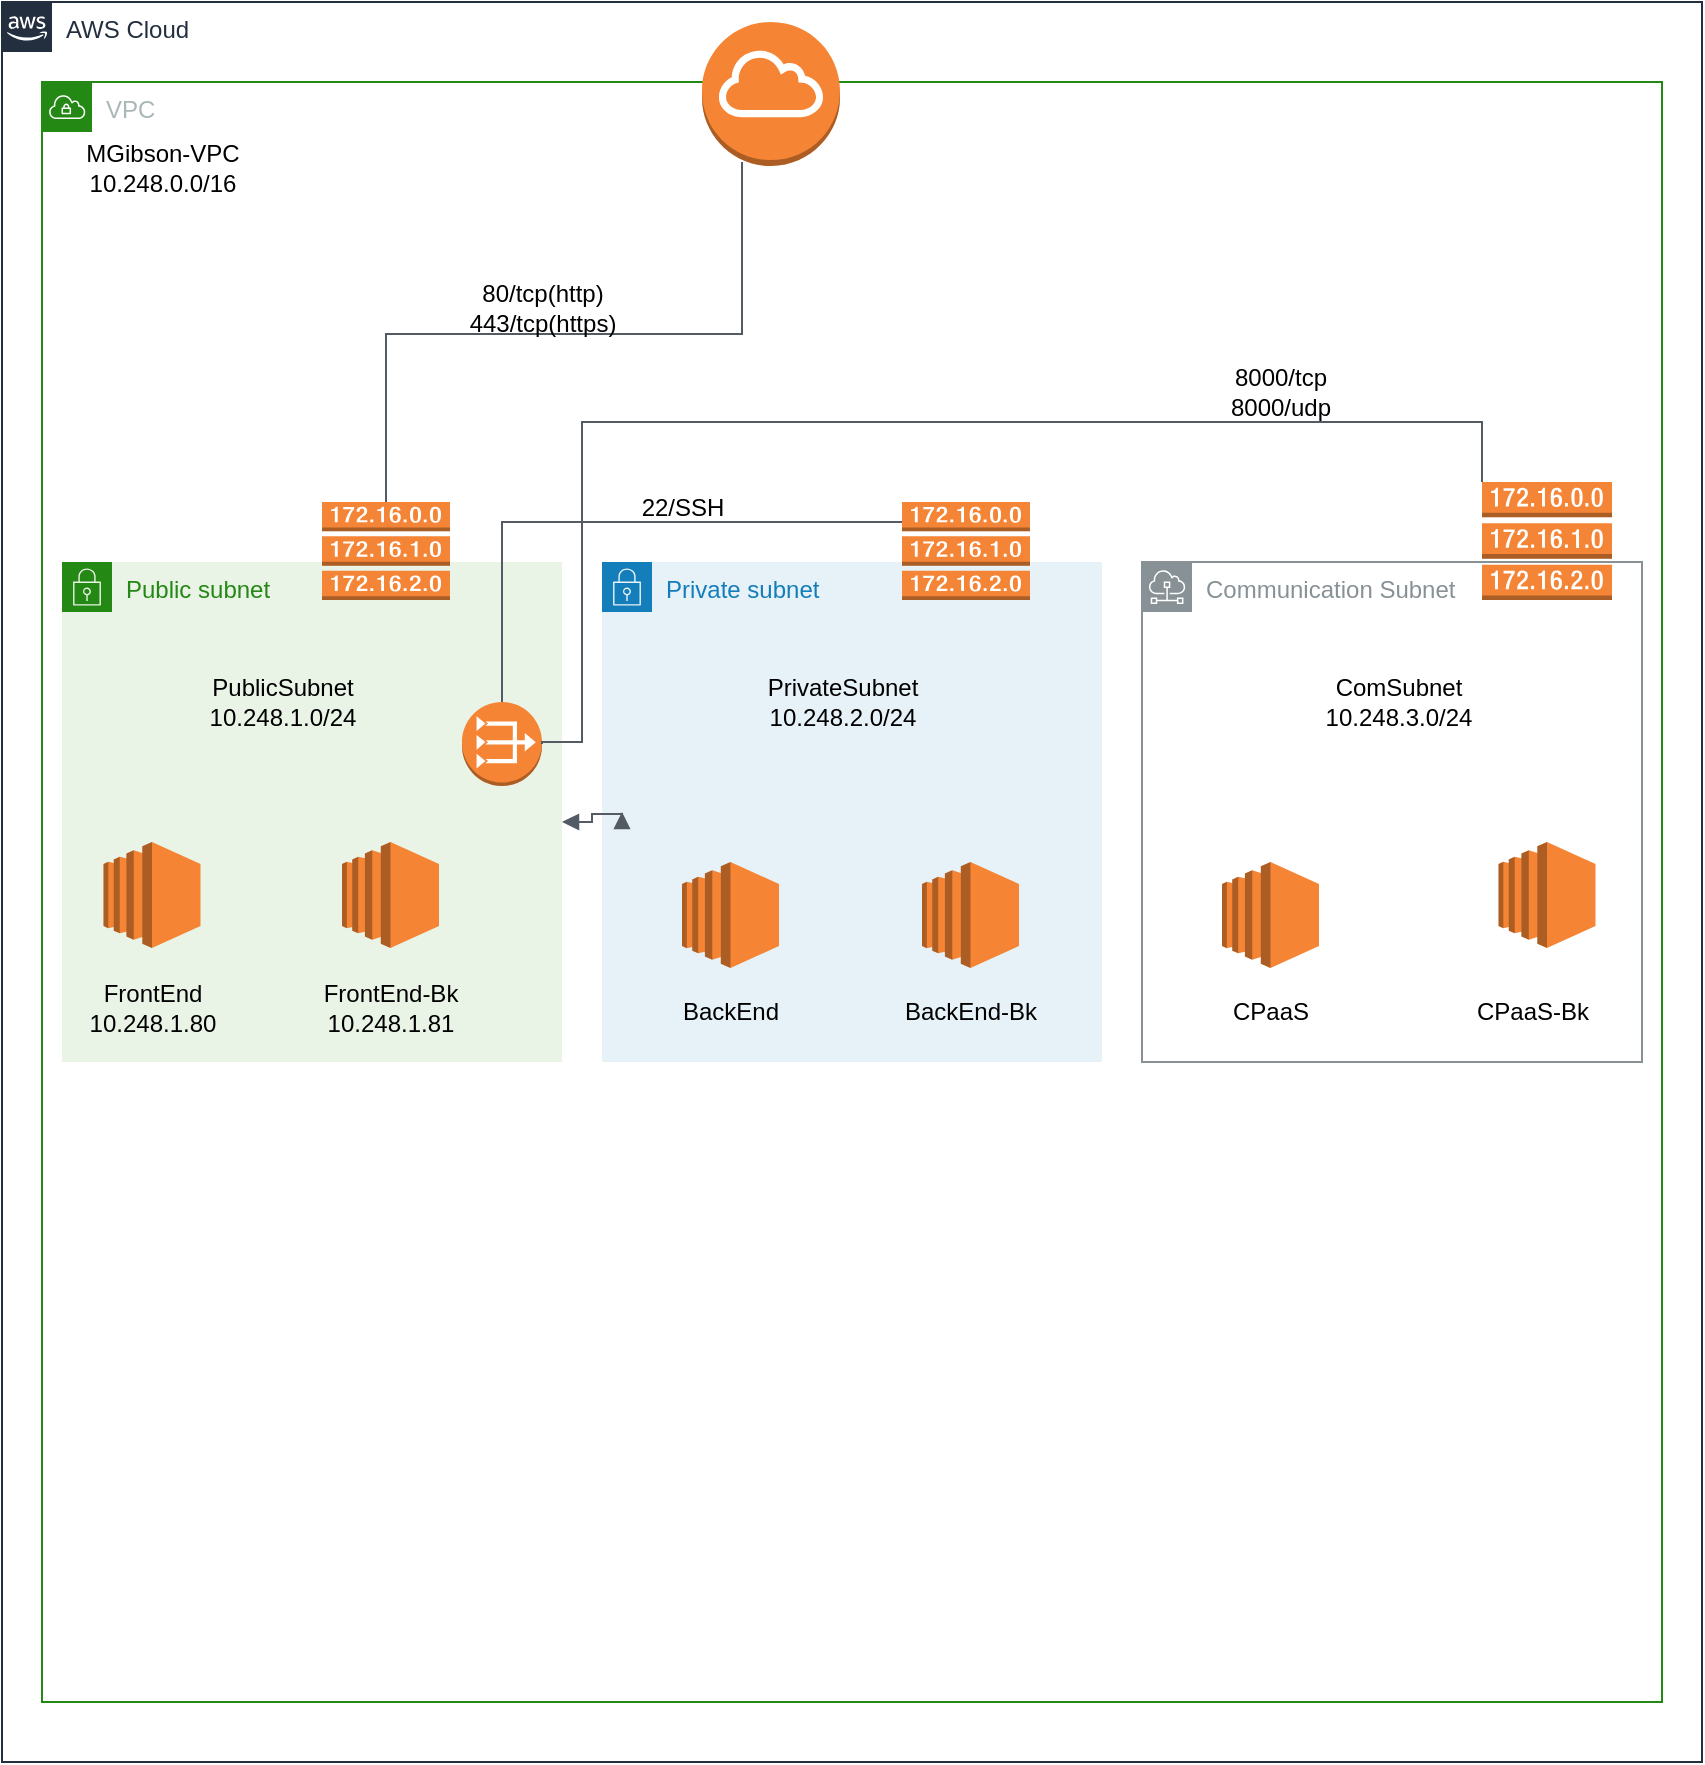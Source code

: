 <mxfile version="22.0.8" type="github">
  <diagram name="Page-1" id="J7Rwe3FlgArO9YMWmGPn">
    <mxGraphModel dx="1088" dy="723" grid="1" gridSize="10" guides="1" tooltips="1" connect="1" arrows="1" fold="1" page="1" pageScale="1" pageWidth="850" pageHeight="1100" math="0" shadow="0">
      <root>
        <mxCell id="0" />
        <mxCell id="1" parent="0" />
        <mxCell id="r0di9if8hs9-B2SNoRB6-1" value="AWS Cloud" style="points=[[0,0],[0.25,0],[0.5,0],[0.75,0],[1,0],[1,0.25],[1,0.5],[1,0.75],[1,1],[0.75,1],[0.5,1],[0.25,1],[0,1],[0,0.75],[0,0.5],[0,0.25]];outlineConnect=0;gradientColor=none;html=1;whiteSpace=wrap;fontSize=12;fontStyle=0;container=1;pointerEvents=0;collapsible=0;recursiveResize=0;shape=mxgraph.aws4.group;grIcon=mxgraph.aws4.group_aws_cloud_alt;strokeColor=#232F3E;fillColor=none;verticalAlign=top;align=left;spacingLeft=30;fontColor=#232F3E;dashed=0;" parent="1" vertex="1">
          <mxGeometry x="20" y="120" width="850" height="880" as="geometry" />
        </mxCell>
        <mxCell id="r0di9if8hs9-B2SNoRB6-2" value="VPC" style="points=[[0,0],[0.25,0],[0.5,0],[0.75,0],[1,0],[1,0.25],[1,0.5],[1,0.75],[1,1],[0.75,1],[0.5,1],[0.25,1],[0,1],[0,0.75],[0,0.5],[0,0.25]];outlineConnect=0;gradientColor=none;html=1;whiteSpace=wrap;fontSize=12;fontStyle=0;container=1;pointerEvents=0;collapsible=0;recursiveResize=0;shape=mxgraph.aws4.group;grIcon=mxgraph.aws4.group_vpc;strokeColor=#248814;fillColor=none;verticalAlign=top;align=left;spacingLeft=30;fontColor=#AAB7B8;dashed=0;" parent="1" vertex="1">
          <mxGeometry x="40" y="160" width="810" height="810" as="geometry" />
        </mxCell>
        <mxCell id="r0di9if8hs9-B2SNoRB6-10" value="" style="outlineConnect=0;dashed=0;verticalLabelPosition=bottom;verticalAlign=top;align=center;html=1;shape=mxgraph.aws3.internet_gateway;fillColor=#F58534;gradientColor=none;" parent="r0di9if8hs9-B2SNoRB6-2" vertex="1">
          <mxGeometry x="330" y="-30" width="69" height="72" as="geometry" />
        </mxCell>
        <mxCell id="r0di9if8hs9-B2SNoRB6-11" value="Private subnet" style="points=[[0,0],[0.25,0],[0.5,0],[0.75,0],[1,0],[1,0.25],[1,0.5],[1,0.75],[1,1],[0.75,1],[0.5,1],[0.25,1],[0,1],[0,0.75],[0,0.5],[0,0.25]];outlineConnect=0;gradientColor=none;html=1;whiteSpace=wrap;fontSize=12;fontStyle=0;container=1;pointerEvents=0;collapsible=0;recursiveResize=0;shape=mxgraph.aws4.group;grIcon=mxgraph.aws4.group_security_group;grStroke=0;strokeColor=#147EBA;fillColor=#E6F2F8;verticalAlign=top;align=left;spacingLeft=30;fontColor=#147EBA;dashed=0;" parent="r0di9if8hs9-B2SNoRB6-2" vertex="1">
          <mxGeometry x="280" y="240" width="250" height="250" as="geometry" />
        </mxCell>
        <mxCell id="r0di9if8hs9-B2SNoRB6-15" value="PrivateSubnet&lt;br&gt;10.248.2.0/24" style="text;html=1;align=center;verticalAlign=middle;resizable=0;points=[];autosize=1;strokeColor=none;fillColor=none;" parent="r0di9if8hs9-B2SNoRB6-11" vertex="1">
          <mxGeometry x="70" y="50" width="100" height="40" as="geometry" />
        </mxCell>
        <mxCell id="r0di9if8hs9-B2SNoRB6-30" value="" style="outlineConnect=0;dashed=0;verticalLabelPosition=bottom;verticalAlign=top;align=center;html=1;shape=mxgraph.aws3.ec2;fillColor=#F58534;gradientColor=none;" parent="r0di9if8hs9-B2SNoRB6-11" vertex="1">
          <mxGeometry x="40" y="150" width="48.5" height="53" as="geometry" />
        </mxCell>
        <mxCell id="r0di9if8hs9-B2SNoRB6-31" value="" style="outlineConnect=0;dashed=0;verticalLabelPosition=bottom;verticalAlign=top;align=center;html=1;shape=mxgraph.aws3.ec2;fillColor=#F58534;gradientColor=none;" parent="r0di9if8hs9-B2SNoRB6-11" vertex="1">
          <mxGeometry x="160" y="150" width="48.5" height="53" as="geometry" />
        </mxCell>
        <mxCell id="r0di9if8hs9-B2SNoRB6-32" value="BackEnd" style="text;html=1;align=center;verticalAlign=middle;resizable=0;points=[];autosize=1;strokeColor=none;fillColor=none;" parent="r0di9if8hs9-B2SNoRB6-11" vertex="1">
          <mxGeometry x="29.25" y="210" width="70" height="30" as="geometry" />
        </mxCell>
        <mxCell id="r0di9if8hs9-B2SNoRB6-33" value="BackEnd-Bk" style="text;html=1;align=center;verticalAlign=middle;resizable=0;points=[];autosize=1;strokeColor=none;fillColor=none;" parent="r0di9if8hs9-B2SNoRB6-11" vertex="1">
          <mxGeometry x="139.25" y="210" width="90" height="30" as="geometry" />
        </mxCell>
        <mxCell id="r0di9if8hs9-B2SNoRB6-12" value="Public subnet" style="points=[[0,0],[0.25,0],[0.5,0],[0.75,0],[1,0],[1,0.25],[1,0.5],[1,0.75],[1,1],[0.75,1],[0.5,1],[0.25,1],[0,1],[0,0.75],[0,0.5],[0,0.25]];outlineConnect=0;gradientColor=none;html=1;whiteSpace=wrap;fontSize=12;fontStyle=0;container=1;pointerEvents=0;collapsible=0;recursiveResize=0;shape=mxgraph.aws4.group;grIcon=mxgraph.aws4.group_security_group;grStroke=0;strokeColor=#248814;fillColor=#E9F3E6;verticalAlign=top;align=left;spacingLeft=30;fontColor=#248814;dashed=0;" parent="r0di9if8hs9-B2SNoRB6-2" vertex="1">
          <mxGeometry x="10" y="240" width="250" height="250" as="geometry" />
        </mxCell>
        <mxCell id="r0di9if8hs9-B2SNoRB6-14" value="PublicSubnet&lt;br&gt;10.248.1.0/24" style="text;html=1;align=center;verticalAlign=middle;resizable=0;points=[];autosize=1;strokeColor=none;fillColor=none;" parent="r0di9if8hs9-B2SNoRB6-12" vertex="1">
          <mxGeometry x="60" y="50" width="100" height="40" as="geometry" />
        </mxCell>
        <mxCell id="r0di9if8hs9-B2SNoRB6-17" value="" style="outlineConnect=0;dashed=0;verticalLabelPosition=bottom;verticalAlign=top;align=center;html=1;shape=mxgraph.aws3.ec2;fillColor=#F58534;gradientColor=none;" parent="r0di9if8hs9-B2SNoRB6-12" vertex="1">
          <mxGeometry x="140" y="140" width="48.5" height="53" as="geometry" />
        </mxCell>
        <mxCell id="r0di9if8hs9-B2SNoRB6-18" value="FrontEnd-Bk&lt;br&gt;10.248.1.81" style="text;html=1;align=center;verticalAlign=middle;resizable=0;points=[];autosize=1;strokeColor=none;fillColor=none;" parent="r0di9if8hs9-B2SNoRB6-12" vertex="1">
          <mxGeometry x="119.25" y="203" width="90" height="40" as="geometry" />
        </mxCell>
        <mxCell id="r0di9if8hs9-B2SNoRB6-19" value="" style="outlineConnect=0;dashed=0;verticalLabelPosition=bottom;verticalAlign=top;align=center;html=1;shape=mxgraph.aws3.ec2;fillColor=#F58534;gradientColor=none;" parent="r0di9if8hs9-B2SNoRB6-12" vertex="1">
          <mxGeometry x="20.75" y="140" width="48.5" height="53" as="geometry" />
        </mxCell>
        <mxCell id="r0di9if8hs9-B2SNoRB6-20" value="FrontEnd&lt;br&gt;10.248.1.80" style="text;html=1;align=center;verticalAlign=middle;resizable=0;points=[];autosize=1;strokeColor=none;fillColor=none;" parent="r0di9if8hs9-B2SNoRB6-12" vertex="1">
          <mxGeometry y="203" width="90" height="40" as="geometry" />
        </mxCell>
        <mxCell id="r0di9if8hs9-B2SNoRB6-23" value="" style="outlineConnect=0;dashed=0;verticalLabelPosition=bottom;verticalAlign=top;align=center;html=1;shape=mxgraph.aws3.vpc_nat_gateway;fillColor=#F58534;gradientColor=none;" parent="r0di9if8hs9-B2SNoRB6-12" vertex="1">
          <mxGeometry x="200" y="70" width="40" height="42" as="geometry" />
        </mxCell>
        <mxCell id="1l98DAQhjNEkr_LWlVun-2" value="" style="edgeStyle=orthogonalEdgeStyle;html=1;endArrow=none;elbow=vertical;startArrow=none;endFill=0;strokeColor=#545B64;rounded=0;" parent="r0di9if8hs9-B2SNoRB6-12" target="r0di9if8hs9-B2SNoRB6-25" edge="1">
          <mxGeometry width="100" relative="1" as="geometry">
            <mxPoint x="220" y="70" as="sourcePoint" />
            <mxPoint x="320" y="70" as="targetPoint" />
            <Array as="points">
              <mxPoint x="220" y="-20" />
            </Array>
          </mxGeometry>
        </mxCell>
        <mxCell id="r0di9if8hs9-B2SNoRB6-13" value="Communication Subnet" style="sketch=0;outlineConnect=0;gradientColor=none;html=1;whiteSpace=wrap;fontSize=12;fontStyle=0;shape=mxgraph.aws4.group;grIcon=mxgraph.aws4.group_subnet;strokeColor=#879196;fillColor=none;verticalAlign=top;align=left;spacingLeft=30;fontColor=#879196;dashed=0;" parent="r0di9if8hs9-B2SNoRB6-2" vertex="1">
          <mxGeometry x="550" y="240" width="250" height="250" as="geometry" />
        </mxCell>
        <mxCell id="r0di9if8hs9-B2SNoRB6-21" value="" style="outlineConnect=0;dashed=0;verticalLabelPosition=bottom;verticalAlign=top;align=center;html=1;shape=mxgraph.aws3.route_table;fillColor=#F58536;gradientColor=none;" parent="r0di9if8hs9-B2SNoRB6-2" vertex="1">
          <mxGeometry x="140" y="210" width="64" height="49" as="geometry" />
        </mxCell>
        <mxCell id="r0di9if8hs9-B2SNoRB6-22" value="" style="edgeStyle=orthogonalEdgeStyle;html=1;endArrow=none;elbow=vertical;startArrow=none;startFill=0;strokeColor=#545B64;rounded=0;exitX=0.5;exitY=0;exitDx=0;exitDy=0;exitPerimeter=0;entryX=0.29;entryY=0.972;entryDx=0;entryDy=0;entryPerimeter=0;" parent="r0di9if8hs9-B2SNoRB6-2" source="r0di9if8hs9-B2SNoRB6-21" target="r0di9if8hs9-B2SNoRB6-10" edge="1">
          <mxGeometry width="100" relative="1" as="geometry">
            <mxPoint x="230" y="430" as="sourcePoint" />
            <mxPoint x="330" y="430" as="targetPoint" />
          </mxGeometry>
        </mxCell>
        <mxCell id="r0di9if8hs9-B2SNoRB6-25" value="" style="outlineConnect=0;dashed=0;verticalLabelPosition=bottom;verticalAlign=top;align=center;html=1;shape=mxgraph.aws3.route_table;fillColor=#F58536;gradientColor=none;" parent="r0di9if8hs9-B2SNoRB6-2" vertex="1">
          <mxGeometry x="430" y="210" width="64" height="49" as="geometry" />
        </mxCell>
        <mxCell id="r0di9if8hs9-B2SNoRB6-28" value="" style="outlineConnect=0;dashed=0;verticalLabelPosition=bottom;verticalAlign=top;align=center;html=1;shape=mxgraph.aws3.route_table;fillColor=#F58536;gradientColor=none;" parent="r0di9if8hs9-B2SNoRB6-2" vertex="1">
          <mxGeometry x="720" y="200" width="65" height="59" as="geometry" />
        </mxCell>
        <mxCell id="r0di9if8hs9-B2SNoRB6-35" value="" style="outlineConnect=0;dashed=0;verticalLabelPosition=bottom;verticalAlign=top;align=center;html=1;shape=mxgraph.aws3.ec2;fillColor=#F58534;gradientColor=none;" parent="r0di9if8hs9-B2SNoRB6-2" vertex="1">
          <mxGeometry x="590" y="390" width="48.5" height="53" as="geometry" />
        </mxCell>
        <mxCell id="r0di9if8hs9-B2SNoRB6-34" value="" style="outlineConnect=0;dashed=0;verticalLabelPosition=bottom;verticalAlign=top;align=center;html=1;shape=mxgraph.aws3.ec2;fillColor=#F58534;gradientColor=none;" parent="r0di9if8hs9-B2SNoRB6-2" vertex="1">
          <mxGeometry x="728.25" y="380" width="48.5" height="53" as="geometry" />
        </mxCell>
        <mxCell id="r0di9if8hs9-B2SNoRB6-36" value="CPaaS" style="text;html=1;align=center;verticalAlign=middle;resizable=0;points=[];autosize=1;strokeColor=none;fillColor=none;" parent="r0di9if8hs9-B2SNoRB6-2" vertex="1">
          <mxGeometry x="584.25" y="450" width="60" height="30" as="geometry" />
        </mxCell>
        <mxCell id="r0di9if8hs9-B2SNoRB6-37" value="CPaaS-Bk" style="text;html=1;align=center;verticalAlign=middle;resizable=0;points=[];autosize=1;strokeColor=none;fillColor=none;" parent="r0di9if8hs9-B2SNoRB6-2" vertex="1">
          <mxGeometry x="705" y="450" width="80" height="30" as="geometry" />
        </mxCell>
        <mxCell id="r0di9if8hs9-B2SNoRB6-38" value="ComSubnet&lt;br&gt;10.248.3.0/24" style="text;html=1;align=center;verticalAlign=middle;resizable=0;points=[];autosize=1;strokeColor=none;fillColor=none;" parent="r0di9if8hs9-B2SNoRB6-2" vertex="1">
          <mxGeometry x="628.25" y="290" width="100" height="40" as="geometry" />
        </mxCell>
        <mxCell id="1l98DAQhjNEkr_LWlVun-1" value="" style="edgeStyle=orthogonalEdgeStyle;html=1;endArrow=none;elbow=vertical;startArrow=none;endFill=0;strokeColor=#545B64;rounded=0;entryX=0;entryY=0;entryDx=0;entryDy=0;entryPerimeter=0;exitX=1;exitY=0.5;exitDx=0;exitDy=0;exitPerimeter=0;" parent="r0di9if8hs9-B2SNoRB6-2" source="r0di9if8hs9-B2SNoRB6-23" target="r0di9if8hs9-B2SNoRB6-28" edge="1">
          <mxGeometry width="100" relative="1" as="geometry">
            <mxPoint x="230" y="310" as="sourcePoint" />
            <mxPoint x="330" y="310" as="targetPoint" />
            <Array as="points">
              <mxPoint x="250" y="330" />
              <mxPoint x="270" y="330" />
              <mxPoint x="270" y="170" />
              <mxPoint x="720" y="170" />
            </Array>
          </mxGeometry>
        </mxCell>
        <mxCell id="rs8OVeJmXGYY0cpE7YAb-3" value="8000/tcp&lt;br&gt;8000/udp" style="text;html=1;align=center;verticalAlign=middle;resizable=0;points=[];autosize=1;strokeColor=none;fillColor=none;" vertex="1" parent="r0di9if8hs9-B2SNoRB6-2">
          <mxGeometry x="584.25" y="135" width="70" height="40" as="geometry" />
        </mxCell>
        <mxCell id="r0di9if8hs9-B2SNoRB6-16" value="MGibson-VPC&lt;br&gt;10.248.0.0/16" style="text;html=1;align=center;verticalAlign=middle;resizable=0;points=[];autosize=1;strokeColor=none;fillColor=none;" parent="1" vertex="1">
          <mxGeometry x="50" y="183" width="100" height="40" as="geometry" />
        </mxCell>
        <mxCell id="r0di9if8hs9-B2SNoRB6-27" value="" style="edgeStyle=orthogonalEdgeStyle;html=1;endArrow=block;elbow=vertical;startArrow=block;startFill=1;endFill=1;strokeColor=#545B64;rounded=0;" parent="1" source="r0di9if8hs9-B2SNoRB6-12" edge="1">
          <mxGeometry width="100" relative="1" as="geometry">
            <mxPoint x="270" y="590" as="sourcePoint" />
            <mxPoint x="330" y="525" as="targetPoint" />
            <Array as="points">
              <mxPoint x="315" y="530" />
              <mxPoint x="315" y="526" />
              <mxPoint x="330" y="526" />
            </Array>
          </mxGeometry>
        </mxCell>
        <mxCell id="rs8OVeJmXGYY0cpE7YAb-1" value="80/tcp(http)&lt;br&gt;443/tcp(https)" style="text;html=1;align=center;verticalAlign=middle;resizable=0;points=[];autosize=1;strokeColor=none;fillColor=none;" vertex="1" parent="1">
          <mxGeometry x="240" y="253" width="100" height="40" as="geometry" />
        </mxCell>
        <mxCell id="rs8OVeJmXGYY0cpE7YAb-2" value="22/SSH" style="text;html=1;align=center;verticalAlign=middle;resizable=0;points=[];autosize=1;strokeColor=none;fillColor=none;" vertex="1" parent="1">
          <mxGeometry x="330" y="358" width="60" height="30" as="geometry" />
        </mxCell>
      </root>
    </mxGraphModel>
  </diagram>
</mxfile>
